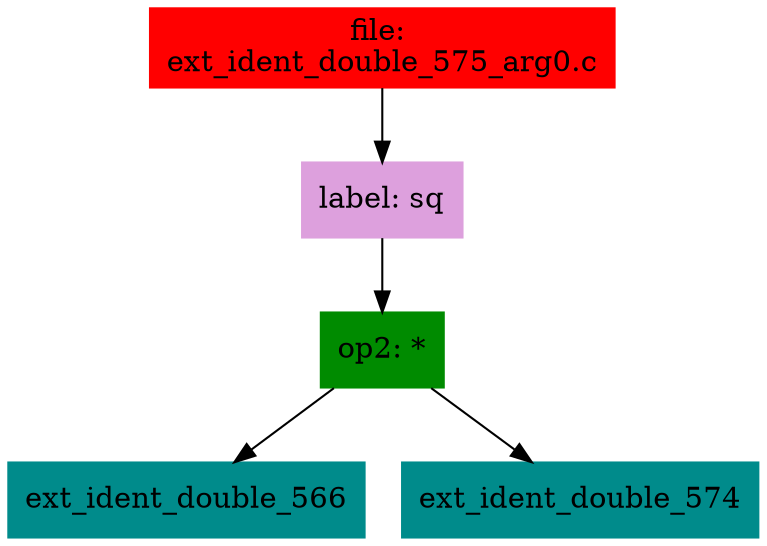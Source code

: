 digraph G {
node [shape=box]

0 [label="file: 
ext_ident_double_575_arg0.c",color=red, style=filled]
1 [label="label: sq",color=plum, style=filled]
0 -> 1
2 [label="op2: *",color=green4, style=filled]
1 -> 2
3 [label="ext_ident_double_566",color=cyan4, style=filled]
2 -> 3
293 [label="ext_ident_double_574",color=cyan4, style=filled]
2 -> 293


}

